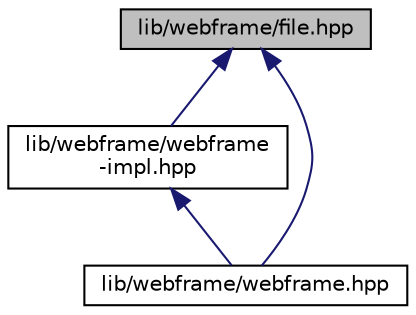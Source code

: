 digraph "lib/webframe/file.hpp"
{
 // LATEX_PDF_SIZE
  edge [fontname="Helvetica",fontsize="10",labelfontname="Helvetica",labelfontsize="10"];
  node [fontname="Helvetica",fontsize="10",shape=record];
  Node1 [label="lib/webframe/file.hpp",height=0.2,width=0.4,color="black", fillcolor="grey75", style="filled", fontcolor="black",tooltip="Multi-thread-safe file structure."];
  Node1 -> Node2 [dir="back",color="midnightblue",fontsize="10",style="solid",fontname="Helvetica"];
  Node2 [label="lib/webframe/webframe\l-impl.hpp",height=0.2,width=0.4,color="black", fillcolor="white", style="filled",URL="$d6/d81/webframe-impl_8hpp.html",tooltip=" "];
  Node2 -> Node3 [dir="back",color="midnightblue",fontsize="10",style="solid",fontname="Helvetica"];
  Node3 [label="lib/webframe/webframe.hpp",height=0.2,width=0.4,color="black", fillcolor="white", style="filled",URL="$d2/dce/webframe_8hpp.html",tooltip="Single header containing all the necessary tools regarding WebFrame."];
  Node1 -> Node3 [dir="back",color="midnightblue",fontsize="10",style="solid",fontname="Helvetica"];
}
